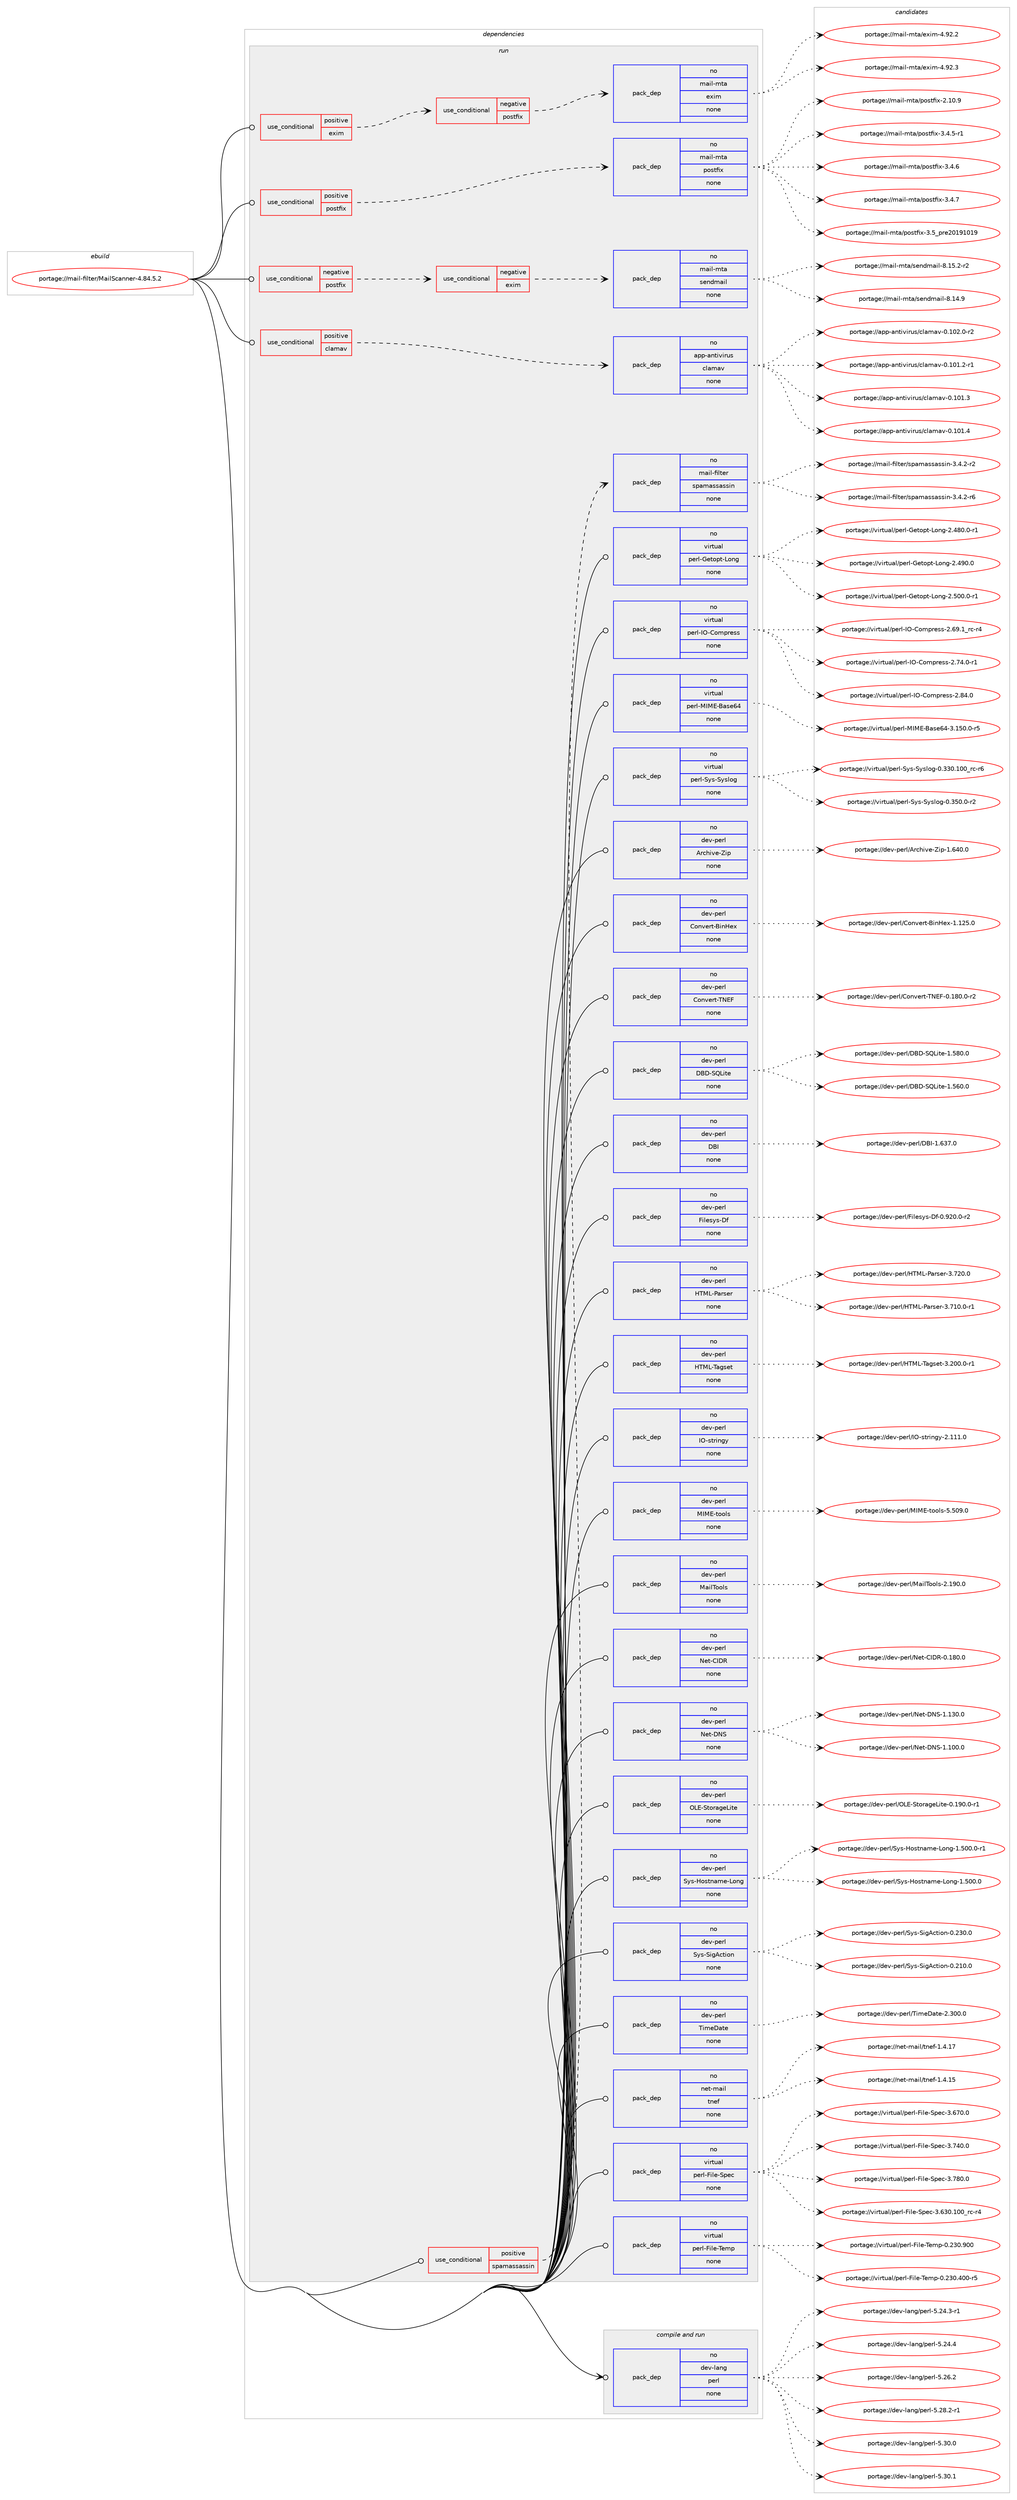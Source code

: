 digraph prolog {

# *************
# Graph options
# *************

newrank=true;
concentrate=true;
compound=true;
graph [rankdir=LR,fontname=Helvetica,fontsize=10,ranksep=1.5];#, ranksep=2.5, nodesep=0.2];
edge  [arrowhead=vee];
node  [fontname=Helvetica,fontsize=10];

# **********
# The ebuild
# **********

subgraph cluster_leftcol {
color=gray;
rank=same;
label=<<i>ebuild</i>>;
id [label="portage://mail-filter/MailScanner-4.84.5.2", color=red, width=4, href="../mail-filter/MailScanner-4.84.5.2.svg"];
}

# ****************
# The dependencies
# ****************

subgraph cluster_midcol {
color=gray;
label=<<i>dependencies</i>>;
subgraph cluster_compile {
fillcolor="#eeeeee";
style=filled;
label=<<i>compile</i>>;
}
subgraph cluster_compileandrun {
fillcolor="#eeeeee";
style=filled;
label=<<i>compile and run</i>>;
subgraph pack223791 {
dependency305502 [label=<<TABLE BORDER="0" CELLBORDER="1" CELLSPACING="0" CELLPADDING="4" WIDTH="220"><TR><TD ROWSPAN="6" CELLPADDING="30">pack_dep</TD></TR><TR><TD WIDTH="110">no</TD></TR><TR><TD>dev-lang</TD></TR><TR><TD>perl</TD></TR><TR><TD>none</TD></TR><TR><TD></TD></TR></TABLE>>, shape=none, color=blue];
}
id:e -> dependency305502:w [weight=20,style="solid",arrowhead="odotvee"];
}
subgraph cluster_run {
fillcolor="#eeeeee";
style=filled;
label=<<i>run</i>>;
subgraph cond76824 {
dependency305503 [label=<<TABLE BORDER="0" CELLBORDER="1" CELLSPACING="0" CELLPADDING="4"><TR><TD ROWSPAN="3" CELLPADDING="10">use_conditional</TD></TR><TR><TD>negative</TD></TR><TR><TD>postfix</TD></TR></TABLE>>, shape=none, color=red];
subgraph cond76825 {
dependency305504 [label=<<TABLE BORDER="0" CELLBORDER="1" CELLSPACING="0" CELLPADDING="4"><TR><TD ROWSPAN="3" CELLPADDING="10">use_conditional</TD></TR><TR><TD>negative</TD></TR><TR><TD>exim</TD></TR></TABLE>>, shape=none, color=red];
subgraph pack223792 {
dependency305505 [label=<<TABLE BORDER="0" CELLBORDER="1" CELLSPACING="0" CELLPADDING="4" WIDTH="220"><TR><TD ROWSPAN="6" CELLPADDING="30">pack_dep</TD></TR><TR><TD WIDTH="110">no</TD></TR><TR><TD>mail-mta</TD></TR><TR><TD>sendmail</TD></TR><TR><TD>none</TD></TR><TR><TD></TD></TR></TABLE>>, shape=none, color=blue];
}
dependency305504:e -> dependency305505:w [weight=20,style="dashed",arrowhead="vee"];
}
dependency305503:e -> dependency305504:w [weight=20,style="dashed",arrowhead="vee"];
}
id:e -> dependency305503:w [weight=20,style="solid",arrowhead="odot"];
subgraph cond76826 {
dependency305506 [label=<<TABLE BORDER="0" CELLBORDER="1" CELLSPACING="0" CELLPADDING="4"><TR><TD ROWSPAN="3" CELLPADDING="10">use_conditional</TD></TR><TR><TD>positive</TD></TR><TR><TD>clamav</TD></TR></TABLE>>, shape=none, color=red];
subgraph pack223793 {
dependency305507 [label=<<TABLE BORDER="0" CELLBORDER="1" CELLSPACING="0" CELLPADDING="4" WIDTH="220"><TR><TD ROWSPAN="6" CELLPADDING="30">pack_dep</TD></TR><TR><TD WIDTH="110">no</TD></TR><TR><TD>app-antivirus</TD></TR><TR><TD>clamav</TD></TR><TR><TD>none</TD></TR><TR><TD></TD></TR></TABLE>>, shape=none, color=blue];
}
dependency305506:e -> dependency305507:w [weight=20,style="dashed",arrowhead="vee"];
}
id:e -> dependency305506:w [weight=20,style="solid",arrowhead="odot"];
subgraph cond76827 {
dependency305508 [label=<<TABLE BORDER="0" CELLBORDER="1" CELLSPACING="0" CELLPADDING="4"><TR><TD ROWSPAN="3" CELLPADDING="10">use_conditional</TD></TR><TR><TD>positive</TD></TR><TR><TD>exim</TD></TR></TABLE>>, shape=none, color=red];
subgraph cond76828 {
dependency305509 [label=<<TABLE BORDER="0" CELLBORDER="1" CELLSPACING="0" CELLPADDING="4"><TR><TD ROWSPAN="3" CELLPADDING="10">use_conditional</TD></TR><TR><TD>negative</TD></TR><TR><TD>postfix</TD></TR></TABLE>>, shape=none, color=red];
subgraph pack223794 {
dependency305510 [label=<<TABLE BORDER="0" CELLBORDER="1" CELLSPACING="0" CELLPADDING="4" WIDTH="220"><TR><TD ROWSPAN="6" CELLPADDING="30">pack_dep</TD></TR><TR><TD WIDTH="110">no</TD></TR><TR><TD>mail-mta</TD></TR><TR><TD>exim</TD></TR><TR><TD>none</TD></TR><TR><TD></TD></TR></TABLE>>, shape=none, color=blue];
}
dependency305509:e -> dependency305510:w [weight=20,style="dashed",arrowhead="vee"];
}
dependency305508:e -> dependency305509:w [weight=20,style="dashed",arrowhead="vee"];
}
id:e -> dependency305508:w [weight=20,style="solid",arrowhead="odot"];
subgraph cond76829 {
dependency305511 [label=<<TABLE BORDER="0" CELLBORDER="1" CELLSPACING="0" CELLPADDING="4"><TR><TD ROWSPAN="3" CELLPADDING="10">use_conditional</TD></TR><TR><TD>positive</TD></TR><TR><TD>postfix</TD></TR></TABLE>>, shape=none, color=red];
subgraph pack223795 {
dependency305512 [label=<<TABLE BORDER="0" CELLBORDER="1" CELLSPACING="0" CELLPADDING="4" WIDTH="220"><TR><TD ROWSPAN="6" CELLPADDING="30">pack_dep</TD></TR><TR><TD WIDTH="110">no</TD></TR><TR><TD>mail-mta</TD></TR><TR><TD>postfix</TD></TR><TR><TD>none</TD></TR><TR><TD></TD></TR></TABLE>>, shape=none, color=blue];
}
dependency305511:e -> dependency305512:w [weight=20,style="dashed",arrowhead="vee"];
}
id:e -> dependency305511:w [weight=20,style="solid",arrowhead="odot"];
subgraph cond76830 {
dependency305513 [label=<<TABLE BORDER="0" CELLBORDER="1" CELLSPACING="0" CELLPADDING="4"><TR><TD ROWSPAN="3" CELLPADDING="10">use_conditional</TD></TR><TR><TD>positive</TD></TR><TR><TD>spamassassin</TD></TR></TABLE>>, shape=none, color=red];
subgraph pack223796 {
dependency305514 [label=<<TABLE BORDER="0" CELLBORDER="1" CELLSPACING="0" CELLPADDING="4" WIDTH="220"><TR><TD ROWSPAN="6" CELLPADDING="30">pack_dep</TD></TR><TR><TD WIDTH="110">no</TD></TR><TR><TD>mail-filter</TD></TR><TR><TD>spamassassin</TD></TR><TR><TD>none</TD></TR><TR><TD></TD></TR></TABLE>>, shape=none, color=blue];
}
dependency305513:e -> dependency305514:w [weight=20,style="dashed",arrowhead="vee"];
}
id:e -> dependency305513:w [weight=20,style="solid",arrowhead="odot"];
subgraph pack223797 {
dependency305515 [label=<<TABLE BORDER="0" CELLBORDER="1" CELLSPACING="0" CELLPADDING="4" WIDTH="220"><TR><TD ROWSPAN="6" CELLPADDING="30">pack_dep</TD></TR><TR><TD WIDTH="110">no</TD></TR><TR><TD>dev-perl</TD></TR><TR><TD>Archive-Zip</TD></TR><TR><TD>none</TD></TR><TR><TD></TD></TR></TABLE>>, shape=none, color=blue];
}
id:e -> dependency305515:w [weight=20,style="solid",arrowhead="odot"];
subgraph pack223798 {
dependency305516 [label=<<TABLE BORDER="0" CELLBORDER="1" CELLSPACING="0" CELLPADDING="4" WIDTH="220"><TR><TD ROWSPAN="6" CELLPADDING="30">pack_dep</TD></TR><TR><TD WIDTH="110">no</TD></TR><TR><TD>dev-perl</TD></TR><TR><TD>Convert-BinHex</TD></TR><TR><TD>none</TD></TR><TR><TD></TD></TR></TABLE>>, shape=none, color=blue];
}
id:e -> dependency305516:w [weight=20,style="solid",arrowhead="odot"];
subgraph pack223799 {
dependency305517 [label=<<TABLE BORDER="0" CELLBORDER="1" CELLSPACING="0" CELLPADDING="4" WIDTH="220"><TR><TD ROWSPAN="6" CELLPADDING="30">pack_dep</TD></TR><TR><TD WIDTH="110">no</TD></TR><TR><TD>dev-perl</TD></TR><TR><TD>Convert-TNEF</TD></TR><TR><TD>none</TD></TR><TR><TD></TD></TR></TABLE>>, shape=none, color=blue];
}
id:e -> dependency305517:w [weight=20,style="solid",arrowhead="odot"];
subgraph pack223800 {
dependency305518 [label=<<TABLE BORDER="0" CELLBORDER="1" CELLSPACING="0" CELLPADDING="4" WIDTH="220"><TR><TD ROWSPAN="6" CELLPADDING="30">pack_dep</TD></TR><TR><TD WIDTH="110">no</TD></TR><TR><TD>dev-perl</TD></TR><TR><TD>DBD-SQLite</TD></TR><TR><TD>none</TD></TR><TR><TD></TD></TR></TABLE>>, shape=none, color=blue];
}
id:e -> dependency305518:w [weight=20,style="solid",arrowhead="odot"];
subgraph pack223801 {
dependency305519 [label=<<TABLE BORDER="0" CELLBORDER="1" CELLSPACING="0" CELLPADDING="4" WIDTH="220"><TR><TD ROWSPAN="6" CELLPADDING="30">pack_dep</TD></TR><TR><TD WIDTH="110">no</TD></TR><TR><TD>dev-perl</TD></TR><TR><TD>DBI</TD></TR><TR><TD>none</TD></TR><TR><TD></TD></TR></TABLE>>, shape=none, color=blue];
}
id:e -> dependency305519:w [weight=20,style="solid",arrowhead="odot"];
subgraph pack223802 {
dependency305520 [label=<<TABLE BORDER="0" CELLBORDER="1" CELLSPACING="0" CELLPADDING="4" WIDTH="220"><TR><TD ROWSPAN="6" CELLPADDING="30">pack_dep</TD></TR><TR><TD WIDTH="110">no</TD></TR><TR><TD>dev-perl</TD></TR><TR><TD>Filesys-Df</TD></TR><TR><TD>none</TD></TR><TR><TD></TD></TR></TABLE>>, shape=none, color=blue];
}
id:e -> dependency305520:w [weight=20,style="solid",arrowhead="odot"];
subgraph pack223803 {
dependency305521 [label=<<TABLE BORDER="0" CELLBORDER="1" CELLSPACING="0" CELLPADDING="4" WIDTH="220"><TR><TD ROWSPAN="6" CELLPADDING="30">pack_dep</TD></TR><TR><TD WIDTH="110">no</TD></TR><TR><TD>dev-perl</TD></TR><TR><TD>HTML-Parser</TD></TR><TR><TD>none</TD></TR><TR><TD></TD></TR></TABLE>>, shape=none, color=blue];
}
id:e -> dependency305521:w [weight=20,style="solid",arrowhead="odot"];
subgraph pack223804 {
dependency305522 [label=<<TABLE BORDER="0" CELLBORDER="1" CELLSPACING="0" CELLPADDING="4" WIDTH="220"><TR><TD ROWSPAN="6" CELLPADDING="30">pack_dep</TD></TR><TR><TD WIDTH="110">no</TD></TR><TR><TD>dev-perl</TD></TR><TR><TD>HTML-Tagset</TD></TR><TR><TD>none</TD></TR><TR><TD></TD></TR></TABLE>>, shape=none, color=blue];
}
id:e -> dependency305522:w [weight=20,style="solid",arrowhead="odot"];
subgraph pack223805 {
dependency305523 [label=<<TABLE BORDER="0" CELLBORDER="1" CELLSPACING="0" CELLPADDING="4" WIDTH="220"><TR><TD ROWSPAN="6" CELLPADDING="30">pack_dep</TD></TR><TR><TD WIDTH="110">no</TD></TR><TR><TD>dev-perl</TD></TR><TR><TD>IO-stringy</TD></TR><TR><TD>none</TD></TR><TR><TD></TD></TR></TABLE>>, shape=none, color=blue];
}
id:e -> dependency305523:w [weight=20,style="solid",arrowhead="odot"];
subgraph pack223806 {
dependency305524 [label=<<TABLE BORDER="0" CELLBORDER="1" CELLSPACING="0" CELLPADDING="4" WIDTH="220"><TR><TD ROWSPAN="6" CELLPADDING="30">pack_dep</TD></TR><TR><TD WIDTH="110">no</TD></TR><TR><TD>dev-perl</TD></TR><TR><TD>MIME-tools</TD></TR><TR><TD>none</TD></TR><TR><TD></TD></TR></TABLE>>, shape=none, color=blue];
}
id:e -> dependency305524:w [weight=20,style="solid",arrowhead="odot"];
subgraph pack223807 {
dependency305525 [label=<<TABLE BORDER="0" CELLBORDER="1" CELLSPACING="0" CELLPADDING="4" WIDTH="220"><TR><TD ROWSPAN="6" CELLPADDING="30">pack_dep</TD></TR><TR><TD WIDTH="110">no</TD></TR><TR><TD>dev-perl</TD></TR><TR><TD>MailTools</TD></TR><TR><TD>none</TD></TR><TR><TD></TD></TR></TABLE>>, shape=none, color=blue];
}
id:e -> dependency305525:w [weight=20,style="solid",arrowhead="odot"];
subgraph pack223808 {
dependency305526 [label=<<TABLE BORDER="0" CELLBORDER="1" CELLSPACING="0" CELLPADDING="4" WIDTH="220"><TR><TD ROWSPAN="6" CELLPADDING="30">pack_dep</TD></TR><TR><TD WIDTH="110">no</TD></TR><TR><TD>dev-perl</TD></TR><TR><TD>Net-CIDR</TD></TR><TR><TD>none</TD></TR><TR><TD></TD></TR></TABLE>>, shape=none, color=blue];
}
id:e -> dependency305526:w [weight=20,style="solid",arrowhead="odot"];
subgraph pack223809 {
dependency305527 [label=<<TABLE BORDER="0" CELLBORDER="1" CELLSPACING="0" CELLPADDING="4" WIDTH="220"><TR><TD ROWSPAN="6" CELLPADDING="30">pack_dep</TD></TR><TR><TD WIDTH="110">no</TD></TR><TR><TD>dev-perl</TD></TR><TR><TD>Net-DNS</TD></TR><TR><TD>none</TD></TR><TR><TD></TD></TR></TABLE>>, shape=none, color=blue];
}
id:e -> dependency305527:w [weight=20,style="solid",arrowhead="odot"];
subgraph pack223810 {
dependency305528 [label=<<TABLE BORDER="0" CELLBORDER="1" CELLSPACING="0" CELLPADDING="4" WIDTH="220"><TR><TD ROWSPAN="6" CELLPADDING="30">pack_dep</TD></TR><TR><TD WIDTH="110">no</TD></TR><TR><TD>dev-perl</TD></TR><TR><TD>OLE-StorageLite</TD></TR><TR><TD>none</TD></TR><TR><TD></TD></TR></TABLE>>, shape=none, color=blue];
}
id:e -> dependency305528:w [weight=20,style="solid",arrowhead="odot"];
subgraph pack223811 {
dependency305529 [label=<<TABLE BORDER="0" CELLBORDER="1" CELLSPACING="0" CELLPADDING="4" WIDTH="220"><TR><TD ROWSPAN="6" CELLPADDING="30">pack_dep</TD></TR><TR><TD WIDTH="110">no</TD></TR><TR><TD>dev-perl</TD></TR><TR><TD>Sys-Hostname-Long</TD></TR><TR><TD>none</TD></TR><TR><TD></TD></TR></TABLE>>, shape=none, color=blue];
}
id:e -> dependency305529:w [weight=20,style="solid",arrowhead="odot"];
subgraph pack223812 {
dependency305530 [label=<<TABLE BORDER="0" CELLBORDER="1" CELLSPACING="0" CELLPADDING="4" WIDTH="220"><TR><TD ROWSPAN="6" CELLPADDING="30">pack_dep</TD></TR><TR><TD WIDTH="110">no</TD></TR><TR><TD>dev-perl</TD></TR><TR><TD>Sys-SigAction</TD></TR><TR><TD>none</TD></TR><TR><TD></TD></TR></TABLE>>, shape=none, color=blue];
}
id:e -> dependency305530:w [weight=20,style="solid",arrowhead="odot"];
subgraph pack223813 {
dependency305531 [label=<<TABLE BORDER="0" CELLBORDER="1" CELLSPACING="0" CELLPADDING="4" WIDTH="220"><TR><TD ROWSPAN="6" CELLPADDING="30">pack_dep</TD></TR><TR><TD WIDTH="110">no</TD></TR><TR><TD>dev-perl</TD></TR><TR><TD>TimeDate</TD></TR><TR><TD>none</TD></TR><TR><TD></TD></TR></TABLE>>, shape=none, color=blue];
}
id:e -> dependency305531:w [weight=20,style="solid",arrowhead="odot"];
subgraph pack223814 {
dependency305532 [label=<<TABLE BORDER="0" CELLBORDER="1" CELLSPACING="0" CELLPADDING="4" WIDTH="220"><TR><TD ROWSPAN="6" CELLPADDING="30">pack_dep</TD></TR><TR><TD WIDTH="110">no</TD></TR><TR><TD>net-mail</TD></TR><TR><TD>tnef</TD></TR><TR><TD>none</TD></TR><TR><TD></TD></TR></TABLE>>, shape=none, color=blue];
}
id:e -> dependency305532:w [weight=20,style="solid",arrowhead="odot"];
subgraph pack223815 {
dependency305533 [label=<<TABLE BORDER="0" CELLBORDER="1" CELLSPACING="0" CELLPADDING="4" WIDTH="220"><TR><TD ROWSPAN="6" CELLPADDING="30">pack_dep</TD></TR><TR><TD WIDTH="110">no</TD></TR><TR><TD>virtual</TD></TR><TR><TD>perl-File-Spec</TD></TR><TR><TD>none</TD></TR><TR><TD></TD></TR></TABLE>>, shape=none, color=blue];
}
id:e -> dependency305533:w [weight=20,style="solid",arrowhead="odot"];
subgraph pack223816 {
dependency305534 [label=<<TABLE BORDER="0" CELLBORDER="1" CELLSPACING="0" CELLPADDING="4" WIDTH="220"><TR><TD ROWSPAN="6" CELLPADDING="30">pack_dep</TD></TR><TR><TD WIDTH="110">no</TD></TR><TR><TD>virtual</TD></TR><TR><TD>perl-File-Temp</TD></TR><TR><TD>none</TD></TR><TR><TD></TD></TR></TABLE>>, shape=none, color=blue];
}
id:e -> dependency305534:w [weight=20,style="solid",arrowhead="odot"];
subgraph pack223817 {
dependency305535 [label=<<TABLE BORDER="0" CELLBORDER="1" CELLSPACING="0" CELLPADDING="4" WIDTH="220"><TR><TD ROWSPAN="6" CELLPADDING="30">pack_dep</TD></TR><TR><TD WIDTH="110">no</TD></TR><TR><TD>virtual</TD></TR><TR><TD>perl-Getopt-Long</TD></TR><TR><TD>none</TD></TR><TR><TD></TD></TR></TABLE>>, shape=none, color=blue];
}
id:e -> dependency305535:w [weight=20,style="solid",arrowhead="odot"];
subgraph pack223818 {
dependency305536 [label=<<TABLE BORDER="0" CELLBORDER="1" CELLSPACING="0" CELLPADDING="4" WIDTH="220"><TR><TD ROWSPAN="6" CELLPADDING="30">pack_dep</TD></TR><TR><TD WIDTH="110">no</TD></TR><TR><TD>virtual</TD></TR><TR><TD>perl-IO-Compress</TD></TR><TR><TD>none</TD></TR><TR><TD></TD></TR></TABLE>>, shape=none, color=blue];
}
id:e -> dependency305536:w [weight=20,style="solid",arrowhead="odot"];
subgraph pack223819 {
dependency305537 [label=<<TABLE BORDER="0" CELLBORDER="1" CELLSPACING="0" CELLPADDING="4" WIDTH="220"><TR><TD ROWSPAN="6" CELLPADDING="30">pack_dep</TD></TR><TR><TD WIDTH="110">no</TD></TR><TR><TD>virtual</TD></TR><TR><TD>perl-MIME-Base64</TD></TR><TR><TD>none</TD></TR><TR><TD></TD></TR></TABLE>>, shape=none, color=blue];
}
id:e -> dependency305537:w [weight=20,style="solid",arrowhead="odot"];
subgraph pack223820 {
dependency305538 [label=<<TABLE BORDER="0" CELLBORDER="1" CELLSPACING="0" CELLPADDING="4" WIDTH="220"><TR><TD ROWSPAN="6" CELLPADDING="30">pack_dep</TD></TR><TR><TD WIDTH="110">no</TD></TR><TR><TD>virtual</TD></TR><TR><TD>perl-Sys-Syslog</TD></TR><TR><TD>none</TD></TR><TR><TD></TD></TR></TABLE>>, shape=none, color=blue];
}
id:e -> dependency305538:w [weight=20,style="solid",arrowhead="odot"];
}
}

# **************
# The candidates
# **************

subgraph cluster_choices {
rank=same;
color=gray;
label=<<i>candidates</i>>;

subgraph choice223791 {
color=black;
nodesep=1;
choiceportage100101118451089711010347112101114108455346505246514511449 [label="portage://dev-lang/perl-5.24.3-r1", color=red, width=4,href="../dev-lang/perl-5.24.3-r1.svg"];
choiceportage10010111845108971101034711210111410845534650524652 [label="portage://dev-lang/perl-5.24.4", color=red, width=4,href="../dev-lang/perl-5.24.4.svg"];
choiceportage10010111845108971101034711210111410845534650544650 [label="portage://dev-lang/perl-5.26.2", color=red, width=4,href="../dev-lang/perl-5.26.2.svg"];
choiceportage100101118451089711010347112101114108455346505646504511449 [label="portage://dev-lang/perl-5.28.2-r1", color=red, width=4,href="../dev-lang/perl-5.28.2-r1.svg"];
choiceportage10010111845108971101034711210111410845534651484648 [label="portage://dev-lang/perl-5.30.0", color=red, width=4,href="../dev-lang/perl-5.30.0.svg"];
choiceportage10010111845108971101034711210111410845534651484649 [label="portage://dev-lang/perl-5.30.1", color=red, width=4,href="../dev-lang/perl-5.30.1.svg"];
dependency305502:e -> choiceportage100101118451089711010347112101114108455346505246514511449:w [style=dotted,weight="100"];
dependency305502:e -> choiceportage10010111845108971101034711210111410845534650524652:w [style=dotted,weight="100"];
dependency305502:e -> choiceportage10010111845108971101034711210111410845534650544650:w [style=dotted,weight="100"];
dependency305502:e -> choiceportage100101118451089711010347112101114108455346505646504511449:w [style=dotted,weight="100"];
dependency305502:e -> choiceportage10010111845108971101034711210111410845534651484648:w [style=dotted,weight="100"];
dependency305502:e -> choiceportage10010111845108971101034711210111410845534651484649:w [style=dotted,weight="100"];
}
subgraph choice223792 {
color=black;
nodesep=1;
choiceportage109971051084510911697471151011101001099710510845564649524657 [label="portage://mail-mta/sendmail-8.14.9", color=red, width=4,href="../mail-mta/sendmail-8.14.9.svg"];
choiceportage1099710510845109116974711510111010010997105108455646495346504511450 [label="portage://mail-mta/sendmail-8.15.2-r2", color=red, width=4,href="../mail-mta/sendmail-8.15.2-r2.svg"];
dependency305505:e -> choiceportage109971051084510911697471151011101001099710510845564649524657:w [style=dotted,weight="100"];
dependency305505:e -> choiceportage1099710510845109116974711510111010010997105108455646495346504511450:w [style=dotted,weight="100"];
}
subgraph choice223793 {
color=black;
nodesep=1;
choiceportage9711211245971101161051181051141171154799108971099711845484649484946504511449 [label="portage://app-antivirus/clamav-0.101.2-r1", color=red, width=4,href="../app-antivirus/clamav-0.101.2-r1.svg"];
choiceportage971121124597110116105118105114117115479910897109971184548464948494651 [label="portage://app-antivirus/clamav-0.101.3", color=red, width=4,href="../app-antivirus/clamav-0.101.3.svg"];
choiceportage971121124597110116105118105114117115479910897109971184548464948494652 [label="portage://app-antivirus/clamav-0.101.4", color=red, width=4,href="../app-antivirus/clamav-0.101.4.svg"];
choiceportage9711211245971101161051181051141171154799108971099711845484649485046484511450 [label="portage://app-antivirus/clamav-0.102.0-r2", color=red, width=4,href="../app-antivirus/clamav-0.102.0-r2.svg"];
dependency305507:e -> choiceportage9711211245971101161051181051141171154799108971099711845484649484946504511449:w [style=dotted,weight="100"];
dependency305507:e -> choiceportage971121124597110116105118105114117115479910897109971184548464948494651:w [style=dotted,weight="100"];
dependency305507:e -> choiceportage971121124597110116105118105114117115479910897109971184548464948494652:w [style=dotted,weight="100"];
dependency305507:e -> choiceportage9711211245971101161051181051141171154799108971099711845484649485046484511450:w [style=dotted,weight="100"];
}
subgraph choice223794 {
color=black;
nodesep=1;
choiceportage1099710510845109116974710112010510945524657504650 [label="portage://mail-mta/exim-4.92.2", color=red, width=4,href="../mail-mta/exim-4.92.2.svg"];
choiceportage1099710510845109116974710112010510945524657504651 [label="portage://mail-mta/exim-4.92.3", color=red, width=4,href="../mail-mta/exim-4.92.3.svg"];
dependency305510:e -> choiceportage1099710510845109116974710112010510945524657504650:w [style=dotted,weight="100"];
dependency305510:e -> choiceportage1099710510845109116974710112010510945524657504651:w [style=dotted,weight="100"];
}
subgraph choice223795 {
color=black;
nodesep=1;
choiceportage1099710510845109116974711211111511610210512045504649484657 [label="portage://mail-mta/postfix-2.10.9", color=red, width=4,href="../mail-mta/postfix-2.10.9.svg"];
choiceportage109971051084510911697471121111151161021051204551465246534511449 [label="portage://mail-mta/postfix-3.4.5-r1", color=red, width=4,href="../mail-mta/postfix-3.4.5-r1.svg"];
choiceportage10997105108451091169747112111115116102105120455146524654 [label="portage://mail-mta/postfix-3.4.6", color=red, width=4,href="../mail-mta/postfix-3.4.6.svg"];
choiceportage10997105108451091169747112111115116102105120455146524655 [label="portage://mail-mta/postfix-3.4.7", color=red, width=4,href="../mail-mta/postfix-3.4.7.svg"];
choiceportage1099710510845109116974711211111511610210512045514653951121141015048495749484957 [label="portage://mail-mta/postfix-3.5_pre20191019", color=red, width=4,href="../mail-mta/postfix-3.5_pre20191019.svg"];
dependency305512:e -> choiceportage1099710510845109116974711211111511610210512045504649484657:w [style=dotted,weight="100"];
dependency305512:e -> choiceportage109971051084510911697471121111151161021051204551465246534511449:w [style=dotted,weight="100"];
dependency305512:e -> choiceportage10997105108451091169747112111115116102105120455146524654:w [style=dotted,weight="100"];
dependency305512:e -> choiceportage10997105108451091169747112111115116102105120455146524655:w [style=dotted,weight="100"];
dependency305512:e -> choiceportage1099710510845109116974711211111511610210512045514653951121141015048495749484957:w [style=dotted,weight="100"];
}
subgraph choice223796 {
color=black;
nodesep=1;
choiceportage1099710510845102105108116101114471151129710997115115971151151051104551465246504511450 [label="portage://mail-filter/spamassassin-3.4.2-r2", color=red, width=4,href="../mail-filter/spamassassin-3.4.2-r2.svg"];
choiceportage1099710510845102105108116101114471151129710997115115971151151051104551465246504511454 [label="portage://mail-filter/spamassassin-3.4.2-r6", color=red, width=4,href="../mail-filter/spamassassin-3.4.2-r6.svg"];
dependency305514:e -> choiceportage1099710510845102105108116101114471151129710997115115971151151051104551465246504511450:w [style=dotted,weight="100"];
dependency305514:e -> choiceportage1099710510845102105108116101114471151129710997115115971151151051104551465246504511454:w [style=dotted,weight="100"];
}
subgraph choice223797 {
color=black;
nodesep=1;
choiceportage1001011184511210111410847651149910410511810145901051124549465452484648 [label="portage://dev-perl/Archive-Zip-1.640.0", color=red, width=4,href="../dev-perl/Archive-Zip-1.640.0.svg"];
dependency305515:e -> choiceportage1001011184511210111410847651149910410511810145901051124549465452484648:w [style=dotted,weight="100"];
}
subgraph choice223798 {
color=black;
nodesep=1;
choiceportage1001011184511210111410847671111101181011141164566105110721011204549464950534648 [label="portage://dev-perl/Convert-BinHex-1.125.0", color=red, width=4,href="../dev-perl/Convert-BinHex-1.125.0.svg"];
dependency305516:e -> choiceportage1001011184511210111410847671111101181011141164566105110721011204549464950534648:w [style=dotted,weight="100"];
}
subgraph choice223799 {
color=black;
nodesep=1;
choiceportage100101118451121011141084767111110118101114116458478697045484649564846484511450 [label="portage://dev-perl/Convert-TNEF-0.180.0-r2", color=red, width=4,href="../dev-perl/Convert-TNEF-0.180.0-r2.svg"];
dependency305517:e -> choiceportage100101118451121011141084767111110118101114116458478697045484649564846484511450:w [style=dotted,weight="100"];
}
subgraph choice223800 {
color=black;
nodesep=1;
choiceportage1001011184511210111410847686668458381761051161014549465354484648 [label="portage://dev-perl/DBD-SQLite-1.560.0", color=red, width=4,href="../dev-perl/DBD-SQLite-1.560.0.svg"];
choiceportage1001011184511210111410847686668458381761051161014549465356484648 [label="portage://dev-perl/DBD-SQLite-1.580.0", color=red, width=4,href="../dev-perl/DBD-SQLite-1.580.0.svg"];
dependency305518:e -> choiceportage1001011184511210111410847686668458381761051161014549465354484648:w [style=dotted,weight="100"];
dependency305518:e -> choiceportage1001011184511210111410847686668458381761051161014549465356484648:w [style=dotted,weight="100"];
}
subgraph choice223801 {
color=black;
nodesep=1;
choiceportage10010111845112101114108476866734549465451554648 [label="portage://dev-perl/DBI-1.637.0", color=red, width=4,href="../dev-perl/DBI-1.637.0.svg"];
dependency305519:e -> choiceportage10010111845112101114108476866734549465451554648:w [style=dotted,weight="100"];
}
subgraph choice223802 {
color=black;
nodesep=1;
choiceportage100101118451121011141084770105108101115121115456810245484657504846484511450 [label="portage://dev-perl/Filesys-Df-0.920.0-r2", color=red, width=4,href="../dev-perl/Filesys-Df-0.920.0-r2.svg"];
dependency305520:e -> choiceportage100101118451121011141084770105108101115121115456810245484657504846484511450:w [style=dotted,weight="100"];
}
subgraph choice223803 {
color=black;
nodesep=1;
choiceportage10010111845112101114108477284777645809711411510111445514655494846484511449 [label="portage://dev-perl/HTML-Parser-3.710.0-r1", color=red, width=4,href="../dev-perl/HTML-Parser-3.710.0-r1.svg"];
choiceportage1001011184511210111410847728477764580971141151011144551465550484648 [label="portage://dev-perl/HTML-Parser-3.720.0", color=red, width=4,href="../dev-perl/HTML-Parser-3.720.0.svg"];
dependency305521:e -> choiceportage10010111845112101114108477284777645809711411510111445514655494846484511449:w [style=dotted,weight="100"];
dependency305521:e -> choiceportage1001011184511210111410847728477764580971141151011144551465550484648:w [style=dotted,weight="100"];
}
subgraph choice223804 {
color=black;
nodesep=1;
choiceportage10010111845112101114108477284777645849710311510111645514650484846484511449 [label="portage://dev-perl/HTML-Tagset-3.200.0-r1", color=red, width=4,href="../dev-perl/HTML-Tagset-3.200.0-r1.svg"];
dependency305522:e -> choiceportage10010111845112101114108477284777645849710311510111645514650484846484511449:w [style=dotted,weight="100"];
}
subgraph choice223805 {
color=black;
nodesep=1;
choiceportage10010111845112101114108477379451151161141051101031214550464949494648 [label="portage://dev-perl/IO-stringy-2.111.0", color=red, width=4,href="../dev-perl/IO-stringy-2.111.0.svg"];
dependency305523:e -> choiceportage10010111845112101114108477379451151161141051101031214550464949494648:w [style=dotted,weight="100"];
}
subgraph choice223806 {
color=black;
nodesep=1;
choiceportage100101118451121011141084777737769451161111111081154553465348574648 [label="portage://dev-perl/MIME-tools-5.509.0", color=red, width=4,href="../dev-perl/MIME-tools-5.509.0.svg"];
dependency305524:e -> choiceportage100101118451121011141084777737769451161111111081154553465348574648:w [style=dotted,weight="100"];
}
subgraph choice223807 {
color=black;
nodesep=1;
choiceportage10010111845112101114108477797105108841111111081154550464957484648 [label="portage://dev-perl/MailTools-2.190.0", color=red, width=4,href="../dev-perl/MailTools-2.190.0.svg"];
dependency305525:e -> choiceportage10010111845112101114108477797105108841111111081154550464957484648:w [style=dotted,weight="100"];
}
subgraph choice223808 {
color=black;
nodesep=1;
choiceportage10010111845112101114108477810111645677368824548464956484648 [label="portage://dev-perl/Net-CIDR-0.180.0", color=red, width=4,href="../dev-perl/Net-CIDR-0.180.0.svg"];
dependency305526:e -> choiceportage10010111845112101114108477810111645677368824548464956484648:w [style=dotted,weight="100"];
}
subgraph choice223809 {
color=black;
nodesep=1;
choiceportage100101118451121011141084778101116456878834549464948484648 [label="portage://dev-perl/Net-DNS-1.100.0", color=red, width=4,href="../dev-perl/Net-DNS-1.100.0.svg"];
choiceportage100101118451121011141084778101116456878834549464951484648 [label="portage://dev-perl/Net-DNS-1.130.0", color=red, width=4,href="../dev-perl/Net-DNS-1.130.0.svg"];
dependency305527:e -> choiceportage100101118451121011141084778101116456878834549464948484648:w [style=dotted,weight="100"];
dependency305527:e -> choiceportage100101118451121011141084778101116456878834549464951484648:w [style=dotted,weight="100"];
}
subgraph choice223810 {
color=black;
nodesep=1;
choiceportage10010111845112101114108477976694583116111114971031017610511610145484649574846484511449 [label="portage://dev-perl/OLE-StorageLite-0.190.0-r1", color=red, width=4,href="../dev-perl/OLE-StorageLite-0.190.0-r1.svg"];
dependency305528:e -> choiceportage10010111845112101114108477976694583116111114971031017610511610145484649574846484511449:w [style=dotted,weight="100"];
}
subgraph choice223811 {
color=black;
nodesep=1;
choiceportage10010111845112101114108478312111545721111151161109710910145761111101034549465348484648 [label="portage://dev-perl/Sys-Hostname-Long-1.500.0", color=red, width=4,href="../dev-perl/Sys-Hostname-Long-1.500.0.svg"];
choiceportage100101118451121011141084783121115457211111511611097109101457611111010345494653484846484511449 [label="portage://dev-perl/Sys-Hostname-Long-1.500.0-r1", color=red, width=4,href="../dev-perl/Sys-Hostname-Long-1.500.0-r1.svg"];
dependency305529:e -> choiceportage10010111845112101114108478312111545721111151161109710910145761111101034549465348484648:w [style=dotted,weight="100"];
dependency305529:e -> choiceportage100101118451121011141084783121115457211111511611097109101457611111010345494653484846484511449:w [style=dotted,weight="100"];
}
subgraph choice223812 {
color=black;
nodesep=1;
choiceportage100101118451121011141084783121115458310510365991161051111104548465049484648 [label="portage://dev-perl/Sys-SigAction-0.210.0", color=red, width=4,href="../dev-perl/Sys-SigAction-0.210.0.svg"];
choiceportage100101118451121011141084783121115458310510365991161051111104548465051484648 [label="portage://dev-perl/Sys-SigAction-0.230.0", color=red, width=4,href="../dev-perl/Sys-SigAction-0.230.0.svg"];
dependency305530:e -> choiceportage100101118451121011141084783121115458310510365991161051111104548465049484648:w [style=dotted,weight="100"];
dependency305530:e -> choiceportage100101118451121011141084783121115458310510365991161051111104548465051484648:w [style=dotted,weight="100"];
}
subgraph choice223813 {
color=black;
nodesep=1;
choiceportage10010111845112101114108478410510910168971161014550465148484648 [label="portage://dev-perl/TimeDate-2.300.0", color=red, width=4,href="../dev-perl/TimeDate-2.300.0.svg"];
dependency305531:e -> choiceportage10010111845112101114108478410510910168971161014550465148484648:w [style=dotted,weight="100"];
}
subgraph choice223814 {
color=black;
nodesep=1;
choiceportage11010111645109971051084711611010110245494652464953 [label="portage://net-mail/tnef-1.4.15", color=red, width=4,href="../net-mail/tnef-1.4.15.svg"];
choiceportage11010111645109971051084711611010110245494652464955 [label="portage://net-mail/tnef-1.4.17", color=red, width=4,href="../net-mail/tnef-1.4.17.svg"];
dependency305532:e -> choiceportage11010111645109971051084711611010110245494652464953:w [style=dotted,weight="100"];
dependency305532:e -> choiceportage11010111645109971051084711611010110245494652464955:w [style=dotted,weight="100"];
}
subgraph choice223815 {
color=black;
nodesep=1;
choiceportage118105114116117971084711210111410845701051081014583112101994551465451484649484895114994511452 [label="portage://virtual/perl-File-Spec-3.630.100_rc-r4", color=red, width=4,href="../virtual/perl-File-Spec-3.630.100_rc-r4.svg"];
choiceportage118105114116117971084711210111410845701051081014583112101994551465455484648 [label="portage://virtual/perl-File-Spec-3.670.0", color=red, width=4,href="../virtual/perl-File-Spec-3.670.0.svg"];
choiceportage118105114116117971084711210111410845701051081014583112101994551465552484648 [label="portage://virtual/perl-File-Spec-3.740.0", color=red, width=4,href="../virtual/perl-File-Spec-3.740.0.svg"];
choiceportage118105114116117971084711210111410845701051081014583112101994551465556484648 [label="portage://virtual/perl-File-Spec-3.780.0", color=red, width=4,href="../virtual/perl-File-Spec-3.780.0.svg"];
dependency305533:e -> choiceportage118105114116117971084711210111410845701051081014583112101994551465451484649484895114994511452:w [style=dotted,weight="100"];
dependency305533:e -> choiceportage118105114116117971084711210111410845701051081014583112101994551465455484648:w [style=dotted,weight="100"];
dependency305533:e -> choiceportage118105114116117971084711210111410845701051081014583112101994551465552484648:w [style=dotted,weight="100"];
dependency305533:e -> choiceportage118105114116117971084711210111410845701051081014583112101994551465556484648:w [style=dotted,weight="100"];
}
subgraph choice223816 {
color=black;
nodesep=1;
choiceportage118105114116117971084711210111410845701051081014584101109112454846505148465248484511453 [label="portage://virtual/perl-File-Temp-0.230.400-r5", color=red, width=4,href="../virtual/perl-File-Temp-0.230.400-r5.svg"];
choiceportage11810511411611797108471121011141084570105108101458410110911245484650514846574848 [label="portage://virtual/perl-File-Temp-0.230.900", color=red, width=4,href="../virtual/perl-File-Temp-0.230.900.svg"];
dependency305534:e -> choiceportage118105114116117971084711210111410845701051081014584101109112454846505148465248484511453:w [style=dotted,weight="100"];
dependency305534:e -> choiceportage11810511411611797108471121011141084570105108101458410110911245484650514846574848:w [style=dotted,weight="100"];
}
subgraph choice223817 {
color=black;
nodesep=1;
choiceportage11810511411611797108471121011141084571101116111112116457611111010345504652564846484511449 [label="portage://virtual/perl-Getopt-Long-2.480.0-r1", color=red, width=4,href="../virtual/perl-Getopt-Long-2.480.0-r1.svg"];
choiceportage1181051141161179710847112101114108457110111611111211645761111101034550465257484648 [label="portage://virtual/perl-Getopt-Long-2.490.0", color=red, width=4,href="../virtual/perl-Getopt-Long-2.490.0.svg"];
choiceportage11810511411611797108471121011141084571101116111112116457611111010345504653484846484511449 [label="portage://virtual/perl-Getopt-Long-2.500.0-r1", color=red, width=4,href="../virtual/perl-Getopt-Long-2.500.0-r1.svg"];
dependency305535:e -> choiceportage11810511411611797108471121011141084571101116111112116457611111010345504652564846484511449:w [style=dotted,weight="100"];
dependency305535:e -> choiceportage1181051141161179710847112101114108457110111611111211645761111101034550465257484648:w [style=dotted,weight="100"];
dependency305535:e -> choiceportage11810511411611797108471121011141084571101116111112116457611111010345504653484846484511449:w [style=dotted,weight="100"];
}
subgraph choice223818 {
color=black;
nodesep=1;
choiceportage118105114116117971084711210111410845737945671111091121141011151154550465457464995114994511452 [label="portage://virtual/perl-IO-Compress-2.69.1_rc-r4", color=red, width=4,href="../virtual/perl-IO-Compress-2.69.1_rc-r4.svg"];
choiceportage11810511411611797108471121011141084573794567111109112114101115115455046555246484511449 [label="portage://virtual/perl-IO-Compress-2.74.0-r1", color=red, width=4,href="../virtual/perl-IO-Compress-2.74.0-r1.svg"];
choiceportage1181051141161179710847112101114108457379456711110911211410111511545504656524648 [label="portage://virtual/perl-IO-Compress-2.84.0", color=red, width=4,href="../virtual/perl-IO-Compress-2.84.0.svg"];
dependency305536:e -> choiceportage118105114116117971084711210111410845737945671111091121141011151154550465457464995114994511452:w [style=dotted,weight="100"];
dependency305536:e -> choiceportage11810511411611797108471121011141084573794567111109112114101115115455046555246484511449:w [style=dotted,weight="100"];
dependency305536:e -> choiceportage1181051141161179710847112101114108457379456711110911211410111511545504656524648:w [style=dotted,weight="100"];
}
subgraph choice223819 {
color=black;
nodesep=1;
choiceportage11810511411611797108471121011141084577737769456697115101545245514649534846484511453 [label="portage://virtual/perl-MIME-Base64-3.150.0-r5", color=red, width=4,href="../virtual/perl-MIME-Base64-3.150.0-r5.svg"];
dependency305537:e -> choiceportage11810511411611797108471121011141084577737769456697115101545245514649534846484511453:w [style=dotted,weight="100"];
}
subgraph choice223820 {
color=black;
nodesep=1;
choiceportage1181051141161179710847112101114108458312111545831211151081111034548465151484649484895114994511454 [label="portage://virtual/perl-Sys-Syslog-0.330.100_rc-r6", color=red, width=4,href="../virtual/perl-Sys-Syslog-0.330.100_rc-r6.svg"];
choiceportage11810511411611797108471121011141084583121115458312111510811110345484651534846484511450 [label="portage://virtual/perl-Sys-Syslog-0.350.0-r2", color=red, width=4,href="../virtual/perl-Sys-Syslog-0.350.0-r2.svg"];
dependency305538:e -> choiceportage1181051141161179710847112101114108458312111545831211151081111034548465151484649484895114994511454:w [style=dotted,weight="100"];
dependency305538:e -> choiceportage11810511411611797108471121011141084583121115458312111510811110345484651534846484511450:w [style=dotted,weight="100"];
}
}

}
